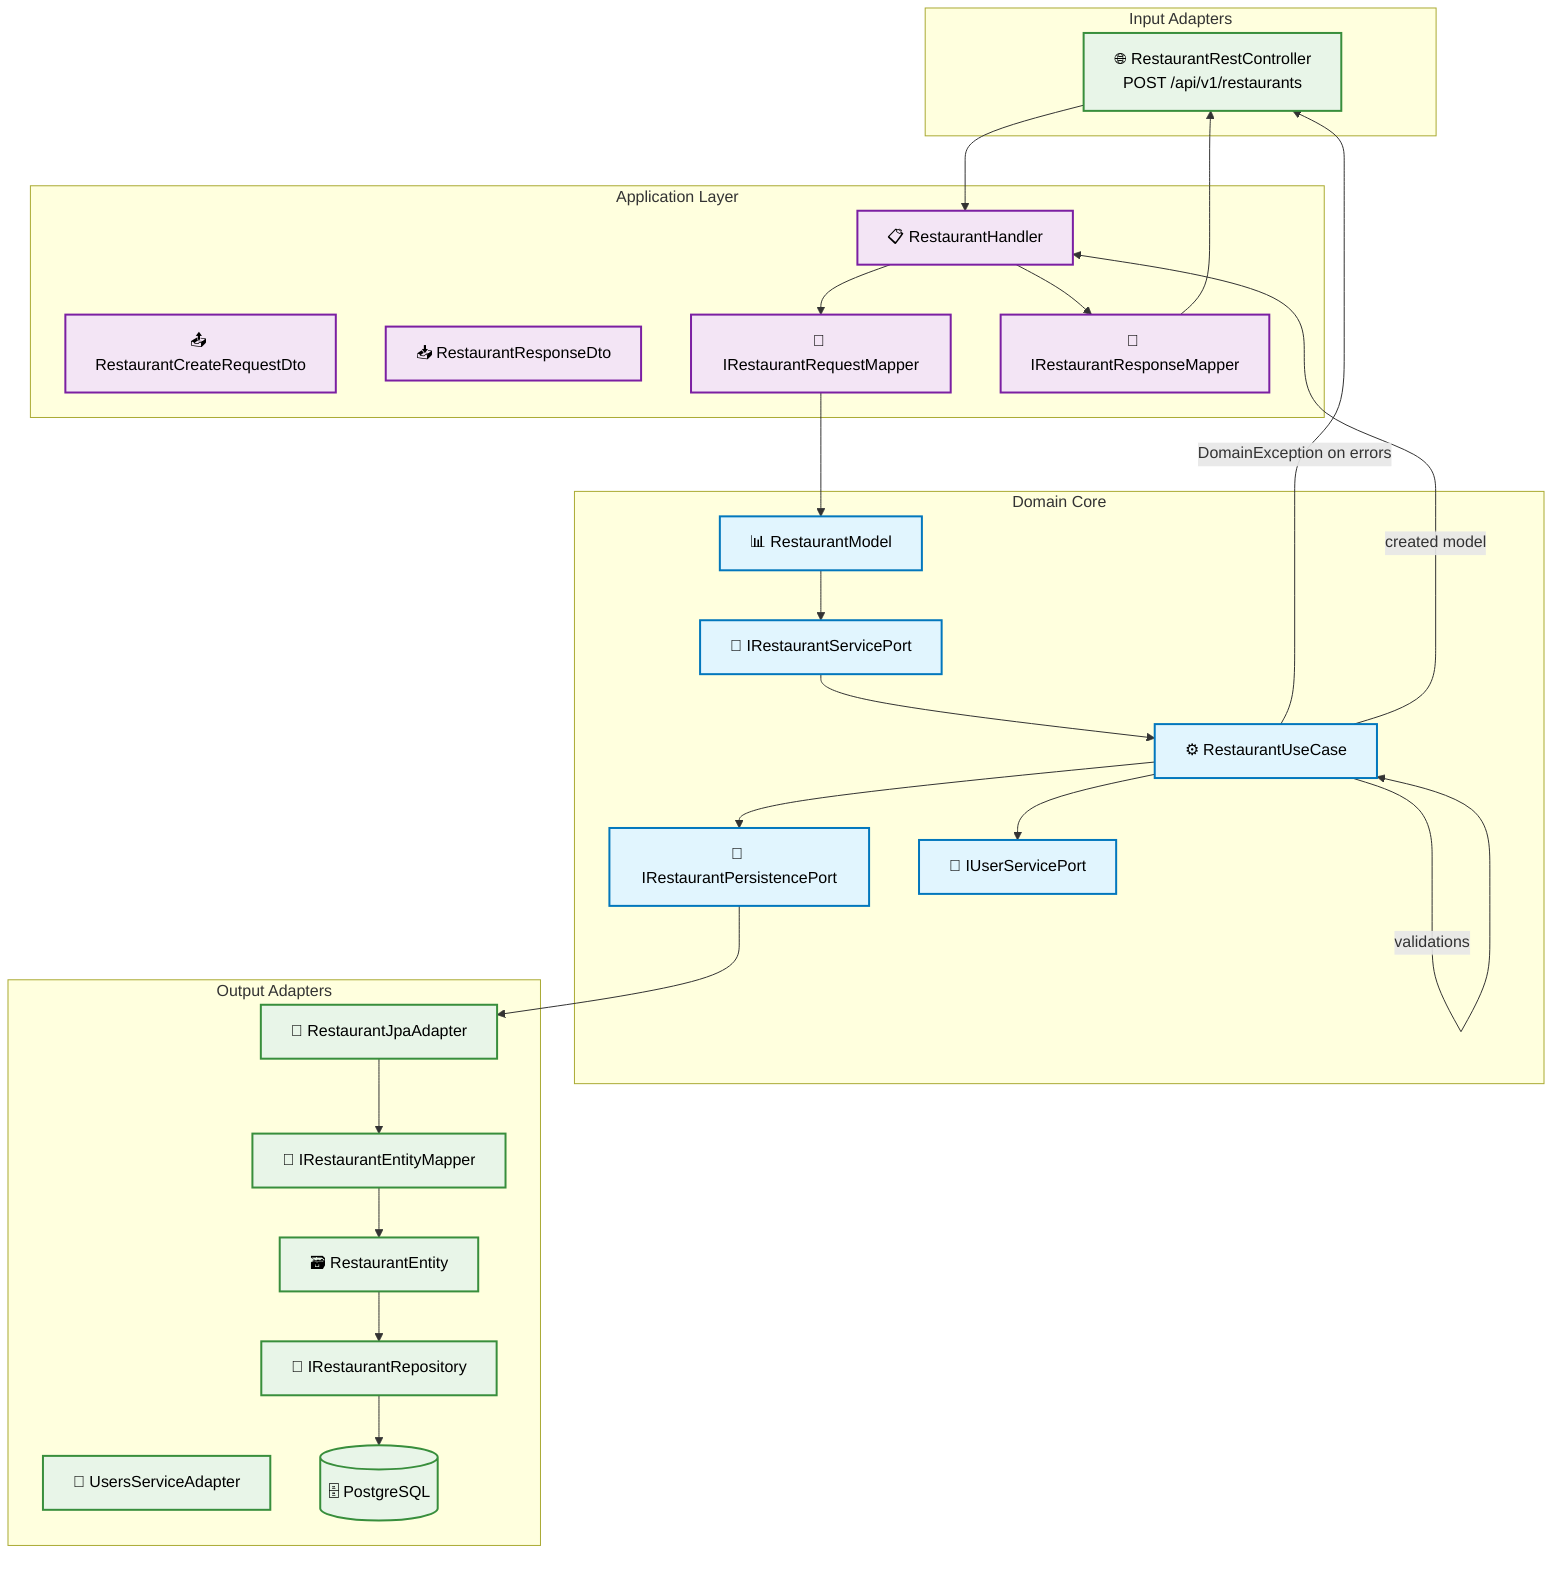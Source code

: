graph TB
    %% HU-002: Create Restaurant (high contrast)

    subgraph "Input Adapters"
        REST["🌐 RestaurantRestController\nPOST /api/v1/restaurants"]
    end

    subgraph "Application Layer"
        HANDLER["📋 RestaurantHandler"]
        REQ_DTO["📤 RestaurantCreateRequestDto"]
        RES_DTO["📥 RestaurantResponseDto"]
        REQ_MAP["🔄 IRestaurantRequestMapper"]
        RES_MAP["🔄 IRestaurantResponseMapper"]
    end

    subgraph "Domain Core"
        MODEL["📊 RestaurantModel"]
        USECASE["⚙️ RestaurantUseCase"]
        API_PORT["🔌 IRestaurantServicePort"]
        PERSIST_PORT["🔌 IRestaurantPersistencePort"]
        USER_PORT["🔌 IUserServicePort"]
    end

    subgraph "Output Adapters"
        JPA_ADAPTER["💾 RestaurantJpaAdapter"]
        ENTITY["🗃️ RestaurantEntity"]
        REPO["🏪 IRestaurantRepository"]
        ENTITY_MAP["🔄 IRestaurantEntityMapper"]
        USERS_ADAPTER["👥 UsersServiceAdapter"]
        DB[("🗄️ PostgreSQL")]
    end

    REST --> HANDLER
    HANDLER --> REQ_MAP
    REQ_MAP --> MODEL
    MODEL --> API_PORT
    API_PORT --> USECASE
    USECASE --> PERSIST_PORT
    USECASE --> USER_PORT
    PERSIST_PORT --> JPA_ADAPTER
    JPA_ADAPTER --> ENTITY_MAP
    ENTITY_MAP --> ENTITY
    ENTITY --> REPO
    REPO --> DB
    USECASE --> |"validations"| USECASE
    USECASE --> |"DomainException on errors"| REST
    USECASE --> |"created model"| HANDLER
    HANDLER --> RES_MAP
    RES_MAP --> REST

    %% Styles (high contrast)
    classDef domain fill:#e1f5fe,stroke:#0277bd,stroke-width:2px,color:#000000
    classDef app fill:#f3e5f5,stroke:#7b1fa2,stroke-width:2px,color:#000000
    classDef infra fill:#e8f5e8,stroke:#388e3c,stroke-width:2px,color:#000000
    classDef io fill:#fff3e0,stroke:#f57c00,stroke-width:2px,color:#000000

    class MODEL,USECASE,API_PORT,PERSIST_PORT,USER_PORT domain
    class HANDLER,REQ_DTO,RES_DTO,REQ_MAP,RES_MAP app
    class REST,JPA_ADAPTER,ENTITY,REPO,ENTITY_MAP,USERS_ADAPTER,DB infra